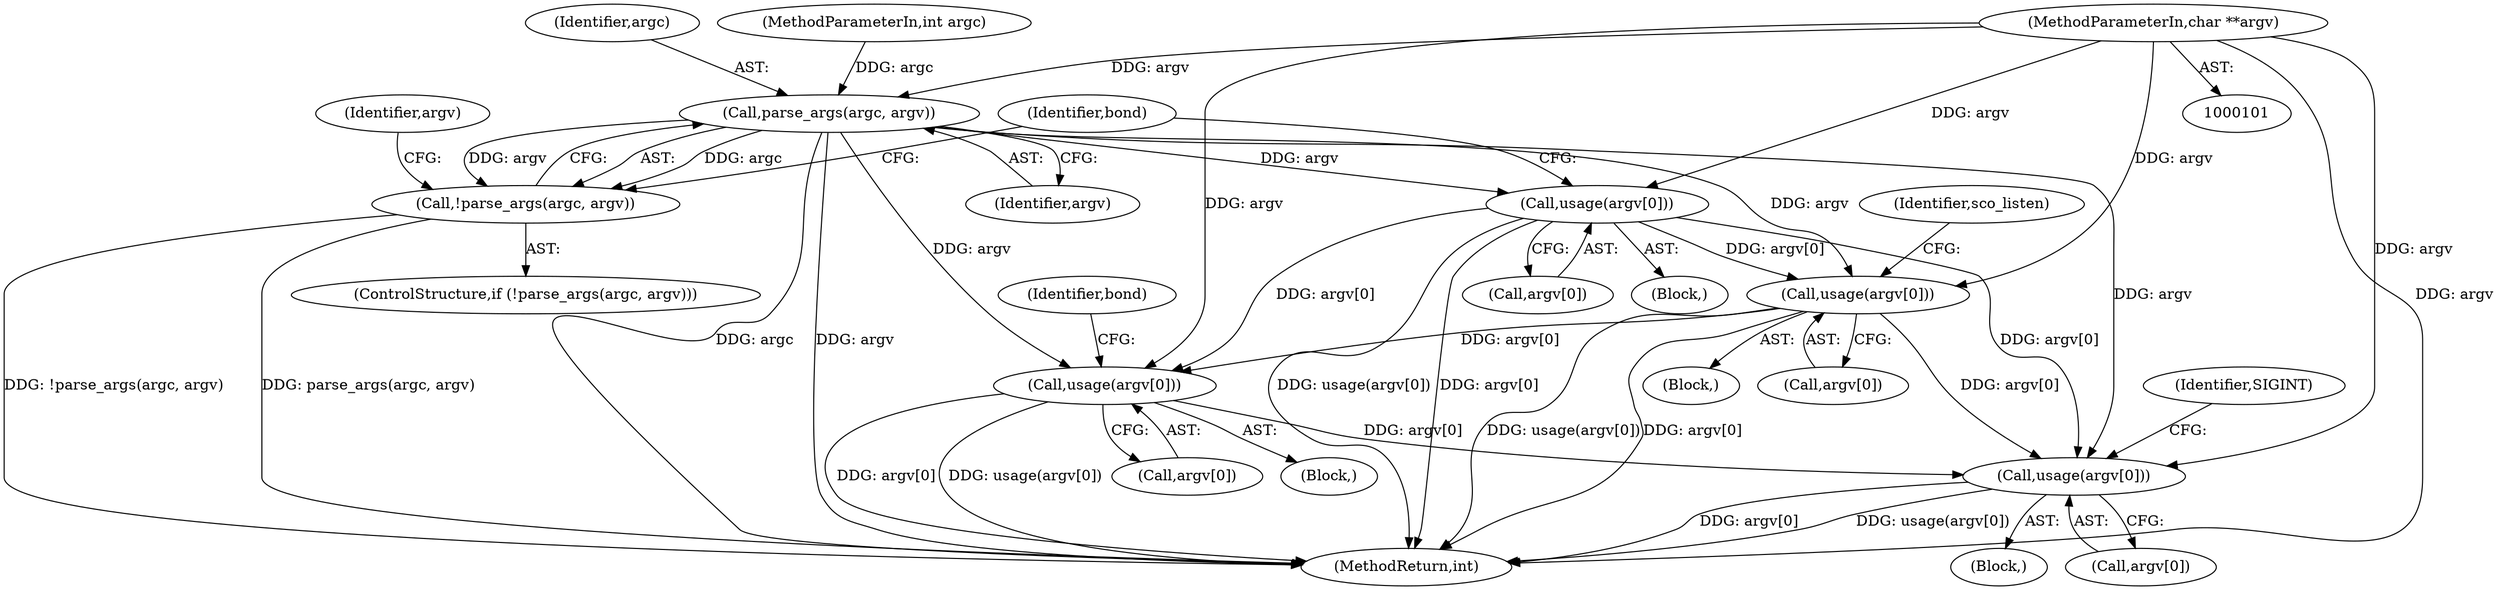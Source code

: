 digraph "0_Android_37c88107679d36c419572732b4af6e18bb2f7dce_6@pointer" {
"1000103" [label="(MethodParameterIn,char **argv)"];
"1000107" [label="(Call,parse_args(argc, argv))"];
"1000106" [label="(Call,!parse_args(argc, argv))"];
"1000111" [label="(Call,usage(argv[0]))"];
"1000123" [label="(Call,usage(argv[0]))"];
"1000135" [label="(Call,usage(argv[0]))"];
"1000167" [label="(Call,usage(argv[0]))"];
"1000163" [label="(Block,)"];
"1000586" [label="(MethodReturn,int)"];
"1000123" [label="(Call,usage(argv[0]))"];
"1000136" [label="(Call,argv[0])"];
"1000112" [label="(Call,argv[0])"];
"1000106" [label="(Call,!parse_args(argc, argv))"];
"1000129" [label="(Identifier,sco_listen)"];
"1000167" [label="(Call,usage(argv[0]))"];
"1000174" [label="(Identifier,SIGINT)"];
"1000103" [label="(MethodParameterIn,char **argv)"];
"1000109" [label="(Identifier,argv)"];
"1000110" [label="(Block,)"];
"1000119" [label="(Block,)"];
"1000124" [label="(Call,argv[0])"];
"1000113" [label="(Identifier,argv)"];
"1000117" [label="(Identifier,bond)"];
"1000142" [label="(Identifier,bond)"];
"1000107" [label="(Call,parse_args(argc, argv))"];
"1000108" [label="(Identifier,argc)"];
"1000135" [label="(Call,usage(argv[0]))"];
"1000102" [label="(MethodParameterIn,int argc)"];
"1000168" [label="(Call,argv[0])"];
"1000111" [label="(Call,usage(argv[0]))"];
"1000105" [label="(ControlStructure,if (!parse_args(argc, argv)))"];
"1000131" [label="(Block,)"];
"1000103" -> "1000101"  [label="AST: "];
"1000103" -> "1000586"  [label="DDG: argv"];
"1000103" -> "1000107"  [label="DDG: argv"];
"1000103" -> "1000111"  [label="DDG: argv"];
"1000103" -> "1000123"  [label="DDG: argv"];
"1000103" -> "1000135"  [label="DDG: argv"];
"1000103" -> "1000167"  [label="DDG: argv"];
"1000107" -> "1000106"  [label="AST: "];
"1000107" -> "1000109"  [label="CFG: "];
"1000108" -> "1000107"  [label="AST: "];
"1000109" -> "1000107"  [label="AST: "];
"1000106" -> "1000107"  [label="CFG: "];
"1000107" -> "1000586"  [label="DDG: argc"];
"1000107" -> "1000586"  [label="DDG: argv"];
"1000107" -> "1000106"  [label="DDG: argc"];
"1000107" -> "1000106"  [label="DDG: argv"];
"1000102" -> "1000107"  [label="DDG: argc"];
"1000107" -> "1000111"  [label="DDG: argv"];
"1000107" -> "1000123"  [label="DDG: argv"];
"1000107" -> "1000135"  [label="DDG: argv"];
"1000107" -> "1000167"  [label="DDG: argv"];
"1000106" -> "1000105"  [label="AST: "];
"1000113" -> "1000106"  [label="CFG: "];
"1000117" -> "1000106"  [label="CFG: "];
"1000106" -> "1000586"  [label="DDG: parse_args(argc, argv)"];
"1000106" -> "1000586"  [label="DDG: !parse_args(argc, argv)"];
"1000111" -> "1000110"  [label="AST: "];
"1000111" -> "1000112"  [label="CFG: "];
"1000112" -> "1000111"  [label="AST: "];
"1000117" -> "1000111"  [label="CFG: "];
"1000111" -> "1000586"  [label="DDG: argv[0]"];
"1000111" -> "1000586"  [label="DDG: usage(argv[0])"];
"1000111" -> "1000123"  [label="DDG: argv[0]"];
"1000111" -> "1000135"  [label="DDG: argv[0]"];
"1000111" -> "1000167"  [label="DDG: argv[0]"];
"1000123" -> "1000119"  [label="AST: "];
"1000123" -> "1000124"  [label="CFG: "];
"1000124" -> "1000123"  [label="AST: "];
"1000129" -> "1000123"  [label="CFG: "];
"1000123" -> "1000586"  [label="DDG: usage(argv[0])"];
"1000123" -> "1000586"  [label="DDG: argv[0]"];
"1000123" -> "1000135"  [label="DDG: argv[0]"];
"1000123" -> "1000167"  [label="DDG: argv[0]"];
"1000135" -> "1000131"  [label="AST: "];
"1000135" -> "1000136"  [label="CFG: "];
"1000136" -> "1000135"  [label="AST: "];
"1000142" -> "1000135"  [label="CFG: "];
"1000135" -> "1000586"  [label="DDG: usage(argv[0])"];
"1000135" -> "1000586"  [label="DDG: argv[0]"];
"1000135" -> "1000167"  [label="DDG: argv[0]"];
"1000167" -> "1000163"  [label="AST: "];
"1000167" -> "1000168"  [label="CFG: "];
"1000168" -> "1000167"  [label="AST: "];
"1000174" -> "1000167"  [label="CFG: "];
"1000167" -> "1000586"  [label="DDG: argv[0]"];
"1000167" -> "1000586"  [label="DDG: usage(argv[0])"];
}
